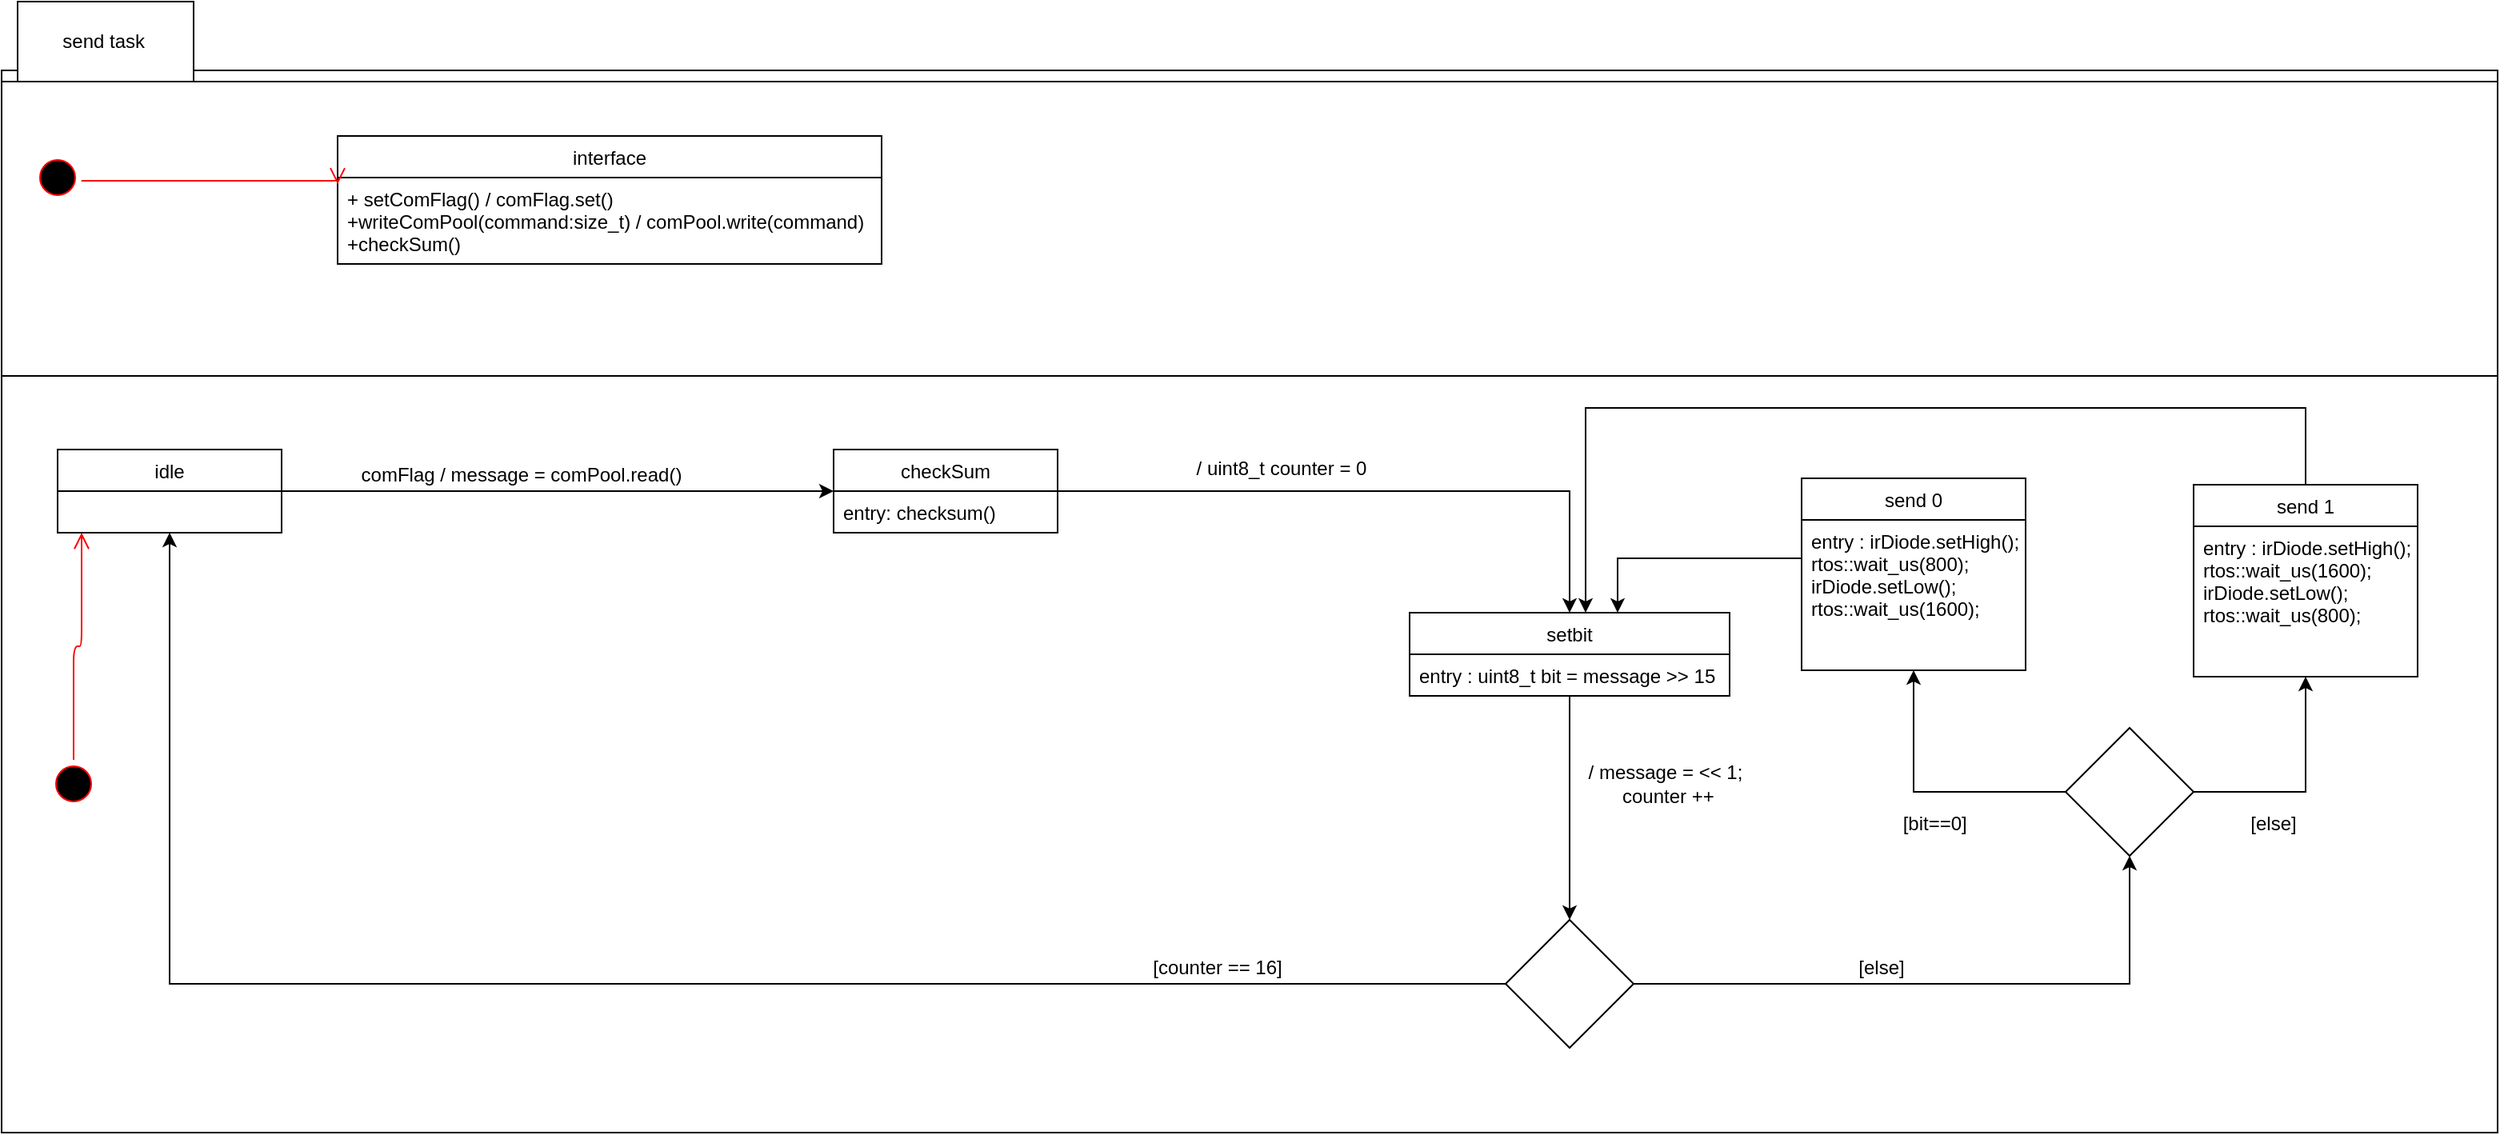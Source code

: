 <mxfile version="11.2.4" type="device" pages="1"><diagram id="sKFGZLeWnBNxjXwQn5PK" name="Page-1"><mxGraphModel dx="1129" dy="689" grid="1" gridSize="10" guides="1" tooltips="1" connect="1" arrows="1" fold="1" page="1" pageScale="1" pageWidth="850" pageHeight="1100" math="0" shadow="0"><root><mxCell id="0"/><mxCell id="1" parent="0"/><mxCell id="M-gJEsw4l1EYgsU3cdpy-21" value="" style="rounded=0;whiteSpace=wrap;html=1;" vertex="1" parent="1"><mxGeometry x="10" y="69" width="1560" height="664" as="geometry"/></mxCell><mxCell id="M-gJEsw4l1EYgsU3cdpy-22" value="" style="rounded=0;whiteSpace=wrap;html=1;" vertex="1" parent="1"><mxGeometry x="10" y="76" width="1560" height="184" as="geometry"/></mxCell><mxCell id="M-gJEsw4l1EYgsU3cdpy-2" value="send task&amp;nbsp;" style="html=1;" vertex="1" parent="1"><mxGeometry x="20" y="26" width="110" height="50" as="geometry"/></mxCell><mxCell id="M-gJEsw4l1EYgsU3cdpy-3" value="interface" style="swimlane;fontStyle=0;childLayout=stackLayout;horizontal=1;startSize=26;fillColor=none;horizontalStack=0;resizeParent=1;resizeParentMax=0;resizeLast=0;collapsible=1;marginBottom=0;" vertex="1" parent="1"><mxGeometry x="220" y="110" width="340" height="80" as="geometry"/></mxCell><mxCell id="M-gJEsw4l1EYgsU3cdpy-4" value="+ setComFlag() / comFlag.set()&#10;+writeComPool(command:size_t) / comPool.write(command)&#10;+checkSum()" style="text;strokeColor=none;fillColor=none;align=left;verticalAlign=top;spacingLeft=4;spacingRight=4;overflow=hidden;rotatable=0;points=[[0,0.5],[1,0.5]];portConstraint=eastwest;" vertex="1" parent="M-gJEsw4l1EYgsU3cdpy-3"><mxGeometry y="26" width="340" height="54" as="geometry"/></mxCell><mxCell id="M-gJEsw4l1EYgsU3cdpy-7" value="" style="ellipse;html=1;shape=startState;fillColor=#000000;strokeColor=#ff0000;" vertex="1" parent="1"><mxGeometry x="30" y="121" width="30" height="30" as="geometry"/></mxCell><mxCell id="M-gJEsw4l1EYgsU3cdpy-8" value="" style="edgeStyle=orthogonalEdgeStyle;html=1;verticalAlign=bottom;endArrow=open;endSize=8;strokeColor=#ff0000;entryX=0;entryY=0.077;entryDx=0;entryDy=0;entryPerimeter=0;" edge="1" source="M-gJEsw4l1EYgsU3cdpy-7" parent="1" target="M-gJEsw4l1EYgsU3cdpy-4"><mxGeometry relative="1" as="geometry"><mxPoint x="220" y="144" as="targetPoint"/><Array as="points"><mxPoint x="100" y="138"/><mxPoint x="100" y="138"/></Array></mxGeometry></mxCell><mxCell id="M-gJEsw4l1EYgsU3cdpy-31" style="edgeStyle=orthogonalEdgeStyle;rounded=0;orthogonalLoop=1;jettySize=auto;html=1;" edge="1" parent="1" source="M-gJEsw4l1EYgsU3cdpy-23" target="M-gJEsw4l1EYgsU3cdpy-27"><mxGeometry relative="1" as="geometry"/></mxCell><mxCell id="M-gJEsw4l1EYgsU3cdpy-23" value="idle" style="swimlane;fontStyle=0;childLayout=stackLayout;horizontal=1;startSize=26;fillColor=none;horizontalStack=0;resizeParent=1;resizeParentMax=0;resizeLast=0;collapsible=1;marginBottom=0;" vertex="1" parent="1"><mxGeometry x="45" y="306" width="140" height="52" as="geometry"/></mxCell><mxCell id="M-gJEsw4l1EYgsU3cdpy-38" style="edgeStyle=orthogonalEdgeStyle;rounded=0;orthogonalLoop=1;jettySize=auto;html=1;" edge="1" parent="1" source="M-gJEsw4l1EYgsU3cdpy-27" target="M-gJEsw4l1EYgsU3cdpy-34"><mxGeometry relative="1" as="geometry"/></mxCell><mxCell id="M-gJEsw4l1EYgsU3cdpy-27" value="checkSum" style="swimlane;fontStyle=0;childLayout=stackLayout;horizontal=1;startSize=26;fillColor=none;horizontalStack=0;resizeParent=1;resizeParentMax=0;resizeLast=0;collapsible=1;marginBottom=0;" vertex="1" parent="1"><mxGeometry x="530" y="306" width="140" height="52" as="geometry"/></mxCell><mxCell id="M-gJEsw4l1EYgsU3cdpy-33" value="entry: checksum()" style="text;strokeColor=none;fillColor=none;align=left;verticalAlign=top;spacingLeft=4;spacingRight=4;overflow=hidden;rotatable=0;points=[[0,0.5],[1,0.5]];portConstraint=eastwest;" vertex="1" parent="M-gJEsw4l1EYgsU3cdpy-27"><mxGeometry y="26" width="140" height="26" as="geometry"/></mxCell><mxCell id="M-gJEsw4l1EYgsU3cdpy-32" value="comFlag / message = comPool.read()" style="text;html=1;strokeColor=none;fillColor=none;align=center;verticalAlign=middle;whiteSpace=wrap;rounded=0;" vertex="1" parent="1"><mxGeometry x="200" y="312" width="270" height="20" as="geometry"/></mxCell><mxCell id="M-gJEsw4l1EYgsU3cdpy-40" style="edgeStyle=orthogonalEdgeStyle;rounded=0;orthogonalLoop=1;jettySize=auto;html=1;" edge="1" parent="1" source="M-gJEsw4l1EYgsU3cdpy-34" target="M-gJEsw4l1EYgsU3cdpy-39"><mxGeometry relative="1" as="geometry"/></mxCell><mxCell id="M-gJEsw4l1EYgsU3cdpy-34" value="setbit" style="swimlane;fontStyle=0;childLayout=stackLayout;horizontal=1;startSize=26;fillColor=none;horizontalStack=0;resizeParent=1;resizeParentMax=0;resizeLast=0;collapsible=1;marginBottom=0;" vertex="1" parent="1"><mxGeometry x="890" y="408" width="200" height="52" as="geometry"/></mxCell><mxCell id="M-gJEsw4l1EYgsU3cdpy-62" value="entry : uint8_t bit = message &gt;&gt; 15" style="text;strokeColor=none;fillColor=none;align=left;verticalAlign=top;spacingLeft=4;spacingRight=4;overflow=hidden;rotatable=0;points=[[0,0.5],[1,0.5]];portConstraint=eastwest;" vertex="1" parent="M-gJEsw4l1EYgsU3cdpy-34"><mxGeometry y="26" width="200" height="26" as="geometry"/></mxCell><mxCell id="M-gJEsw4l1EYgsU3cdpy-42" style="edgeStyle=orthogonalEdgeStyle;rounded=0;orthogonalLoop=1;jettySize=auto;html=1;" edge="1" parent="1" source="M-gJEsw4l1EYgsU3cdpy-39" target="M-gJEsw4l1EYgsU3cdpy-23"><mxGeometry relative="1" as="geometry"><Array as="points"><mxPoint x="115" y="640"/></Array></mxGeometry></mxCell><mxCell id="M-gJEsw4l1EYgsU3cdpy-48" style="edgeStyle=orthogonalEdgeStyle;rounded=0;orthogonalLoop=1;jettySize=auto;html=1;" edge="1" parent="1" source="M-gJEsw4l1EYgsU3cdpy-39" target="M-gJEsw4l1EYgsU3cdpy-47"><mxGeometry relative="1" as="geometry"/></mxCell><mxCell id="M-gJEsw4l1EYgsU3cdpy-39" value="" style="rhombus;whiteSpace=wrap;html=1;" vertex="1" parent="1"><mxGeometry x="950" y="600" width="80" height="80" as="geometry"/></mxCell><mxCell id="M-gJEsw4l1EYgsU3cdpy-41" value="[counter == 16]" style="text;html=1;strokeColor=none;fillColor=none;align=center;verticalAlign=middle;whiteSpace=wrap;rounded=0;" vertex="1" parent="1"><mxGeometry x="720" y="620" width="100" height="20" as="geometry"/></mxCell><mxCell id="M-gJEsw4l1EYgsU3cdpy-59" style="edgeStyle=orthogonalEdgeStyle;rounded=0;orthogonalLoop=1;jettySize=auto;html=1;" edge="1" parent="1" source="M-gJEsw4l1EYgsU3cdpy-47" target="M-gJEsw4l1EYgsU3cdpy-55"><mxGeometry relative="1" as="geometry"><Array as="points"><mxPoint x="1450" y="520"/></Array></mxGeometry></mxCell><mxCell id="M-gJEsw4l1EYgsU3cdpy-60" style="edgeStyle=orthogonalEdgeStyle;rounded=0;orthogonalLoop=1;jettySize=auto;html=1;" edge="1" parent="1" source="M-gJEsw4l1EYgsU3cdpy-47" target="M-gJEsw4l1EYgsU3cdpy-51"><mxGeometry relative="1" as="geometry"/></mxCell><mxCell id="M-gJEsw4l1EYgsU3cdpy-47" value="" style="rhombus;whiteSpace=wrap;html=1;" vertex="1" parent="1"><mxGeometry x="1300" y="480" width="80" height="80" as="geometry"/></mxCell><mxCell id="M-gJEsw4l1EYgsU3cdpy-49" value="[else]" style="text;html=1;strokeColor=none;fillColor=none;align=center;verticalAlign=middle;whiteSpace=wrap;rounded=0;" vertex="1" parent="1"><mxGeometry x="1080" y="620" width="210" height="20" as="geometry"/></mxCell><mxCell id="M-gJEsw4l1EYgsU3cdpy-63" style="edgeStyle=orthogonalEdgeStyle;rounded=0;orthogonalLoop=1;jettySize=auto;html=1;" edge="1" parent="1" source="M-gJEsw4l1EYgsU3cdpy-51" target="M-gJEsw4l1EYgsU3cdpy-34"><mxGeometry relative="1" as="geometry"><Array as="points"><mxPoint x="1020" y="374"/></Array></mxGeometry></mxCell><mxCell id="M-gJEsw4l1EYgsU3cdpy-51" value="send 0" style="swimlane;fontStyle=0;childLayout=stackLayout;horizontal=1;startSize=26;fillColor=none;horizontalStack=0;resizeParent=1;resizeParentMax=0;resizeLast=0;collapsible=1;marginBottom=0;" vertex="1" parent="1"><mxGeometry x="1135" y="324" width="140" height="120" as="geometry"/></mxCell><mxCell id="M-gJEsw4l1EYgsU3cdpy-53" value="entry : irDiode.setHigh();&#10;rtos::wait_us(800);&#10;irDiode.setLow();&#10;rtos::wait_us(1600);&#10;" style="text;strokeColor=none;fillColor=none;align=left;verticalAlign=top;spacingLeft=4;spacingRight=4;overflow=hidden;rotatable=0;points=[[0,0.5],[1,0.5]];portConstraint=eastwest;" vertex="1" parent="M-gJEsw4l1EYgsU3cdpy-51"><mxGeometry y="26" width="140" height="94" as="geometry"/></mxCell><mxCell id="M-gJEsw4l1EYgsU3cdpy-65" style="edgeStyle=orthogonalEdgeStyle;rounded=0;orthogonalLoop=1;jettySize=auto;html=1;" edge="1" parent="1" source="M-gJEsw4l1EYgsU3cdpy-55" target="M-gJEsw4l1EYgsU3cdpy-34"><mxGeometry relative="1" as="geometry"><Array as="points"><mxPoint x="1450" y="280"/><mxPoint x="1000" y="280"/></Array></mxGeometry></mxCell><mxCell id="M-gJEsw4l1EYgsU3cdpy-55" value="send 1" style="swimlane;fontStyle=0;childLayout=stackLayout;horizontal=1;startSize=26;fillColor=none;horizontalStack=0;resizeParent=1;resizeParentMax=0;resizeLast=0;collapsible=1;marginBottom=0;" vertex="1" parent="1"><mxGeometry x="1380" y="328" width="140" height="120" as="geometry"/></mxCell><mxCell id="M-gJEsw4l1EYgsU3cdpy-56" value="entry : irDiode.setHigh();&#10;rtos::wait_us(1600);&#10;irDiode.setLow();&#10;rtos::wait_us(800);" style="text;strokeColor=none;fillColor=none;align=left;verticalAlign=top;spacingLeft=4;spacingRight=4;overflow=hidden;rotatable=0;points=[[0,0.5],[1,0.5]];portConstraint=eastwest;" vertex="1" parent="M-gJEsw4l1EYgsU3cdpy-55"><mxGeometry y="26" width="140" height="94" as="geometry"/></mxCell><mxCell id="M-gJEsw4l1EYgsU3cdpy-61" value="[bit==0]&amp;nbsp;" style="text;html=1;strokeColor=none;fillColor=none;align=center;verticalAlign=middle;whiteSpace=wrap;rounded=0;" vertex="1" parent="1"><mxGeometry x="1200" y="530" width="40" height="20" as="geometry"/></mxCell><mxCell id="M-gJEsw4l1EYgsU3cdpy-64" value="/ uint8_t counter = 0" style="text;html=1;strokeColor=none;fillColor=none;align=center;verticalAlign=middle;whiteSpace=wrap;rounded=0;" vertex="1" parent="1"><mxGeometry x="730" y="308" width="160" height="20" as="geometry"/></mxCell><mxCell id="M-gJEsw4l1EYgsU3cdpy-66" value="&lt;span style=&quot;text-align: left ; white-space: nowrap&quot;&gt;/ message = &amp;lt;&amp;lt; 1;&lt;br&gt;&amp;nbsp;&lt;/span&gt;&lt;span style=&quot;text-align: left ; white-space: nowrap&quot;&gt;counter ++&lt;/span&gt;" style="text;html=1;strokeColor=none;fillColor=none;align=center;verticalAlign=middle;whiteSpace=wrap;rounded=0;" vertex="1" parent="1"><mxGeometry x="1030" y="505" width="40" height="20" as="geometry"/></mxCell><mxCell id="M-gJEsw4l1EYgsU3cdpy-69" value="[else]" style="text;html=1;strokeColor=none;fillColor=none;align=center;verticalAlign=middle;whiteSpace=wrap;rounded=0;" vertex="1" parent="1"><mxGeometry x="1410" y="530" width="40" height="20" as="geometry"/></mxCell><mxCell id="M-gJEsw4l1EYgsU3cdpy-70" value="" style="ellipse;html=1;shape=startState;fillColor=#000000;strokeColor=#ff0000;" vertex="1" parent="1"><mxGeometry x="40" y="500" width="30" height="30" as="geometry"/></mxCell><mxCell id="M-gJEsw4l1EYgsU3cdpy-71" value="" style="edgeStyle=orthogonalEdgeStyle;html=1;verticalAlign=bottom;endArrow=open;endSize=8;strokeColor=#ff0000;" edge="1" source="M-gJEsw4l1EYgsU3cdpy-70" parent="1" target="M-gJEsw4l1EYgsU3cdpy-23"><mxGeometry relative="1" as="geometry"><mxPoint x="110.429" y="438" as="targetPoint"/><Array as="points"><mxPoint x="55" y="429"/><mxPoint x="60" y="429"/></Array></mxGeometry></mxCell></root></mxGraphModel></diagram></mxfile>